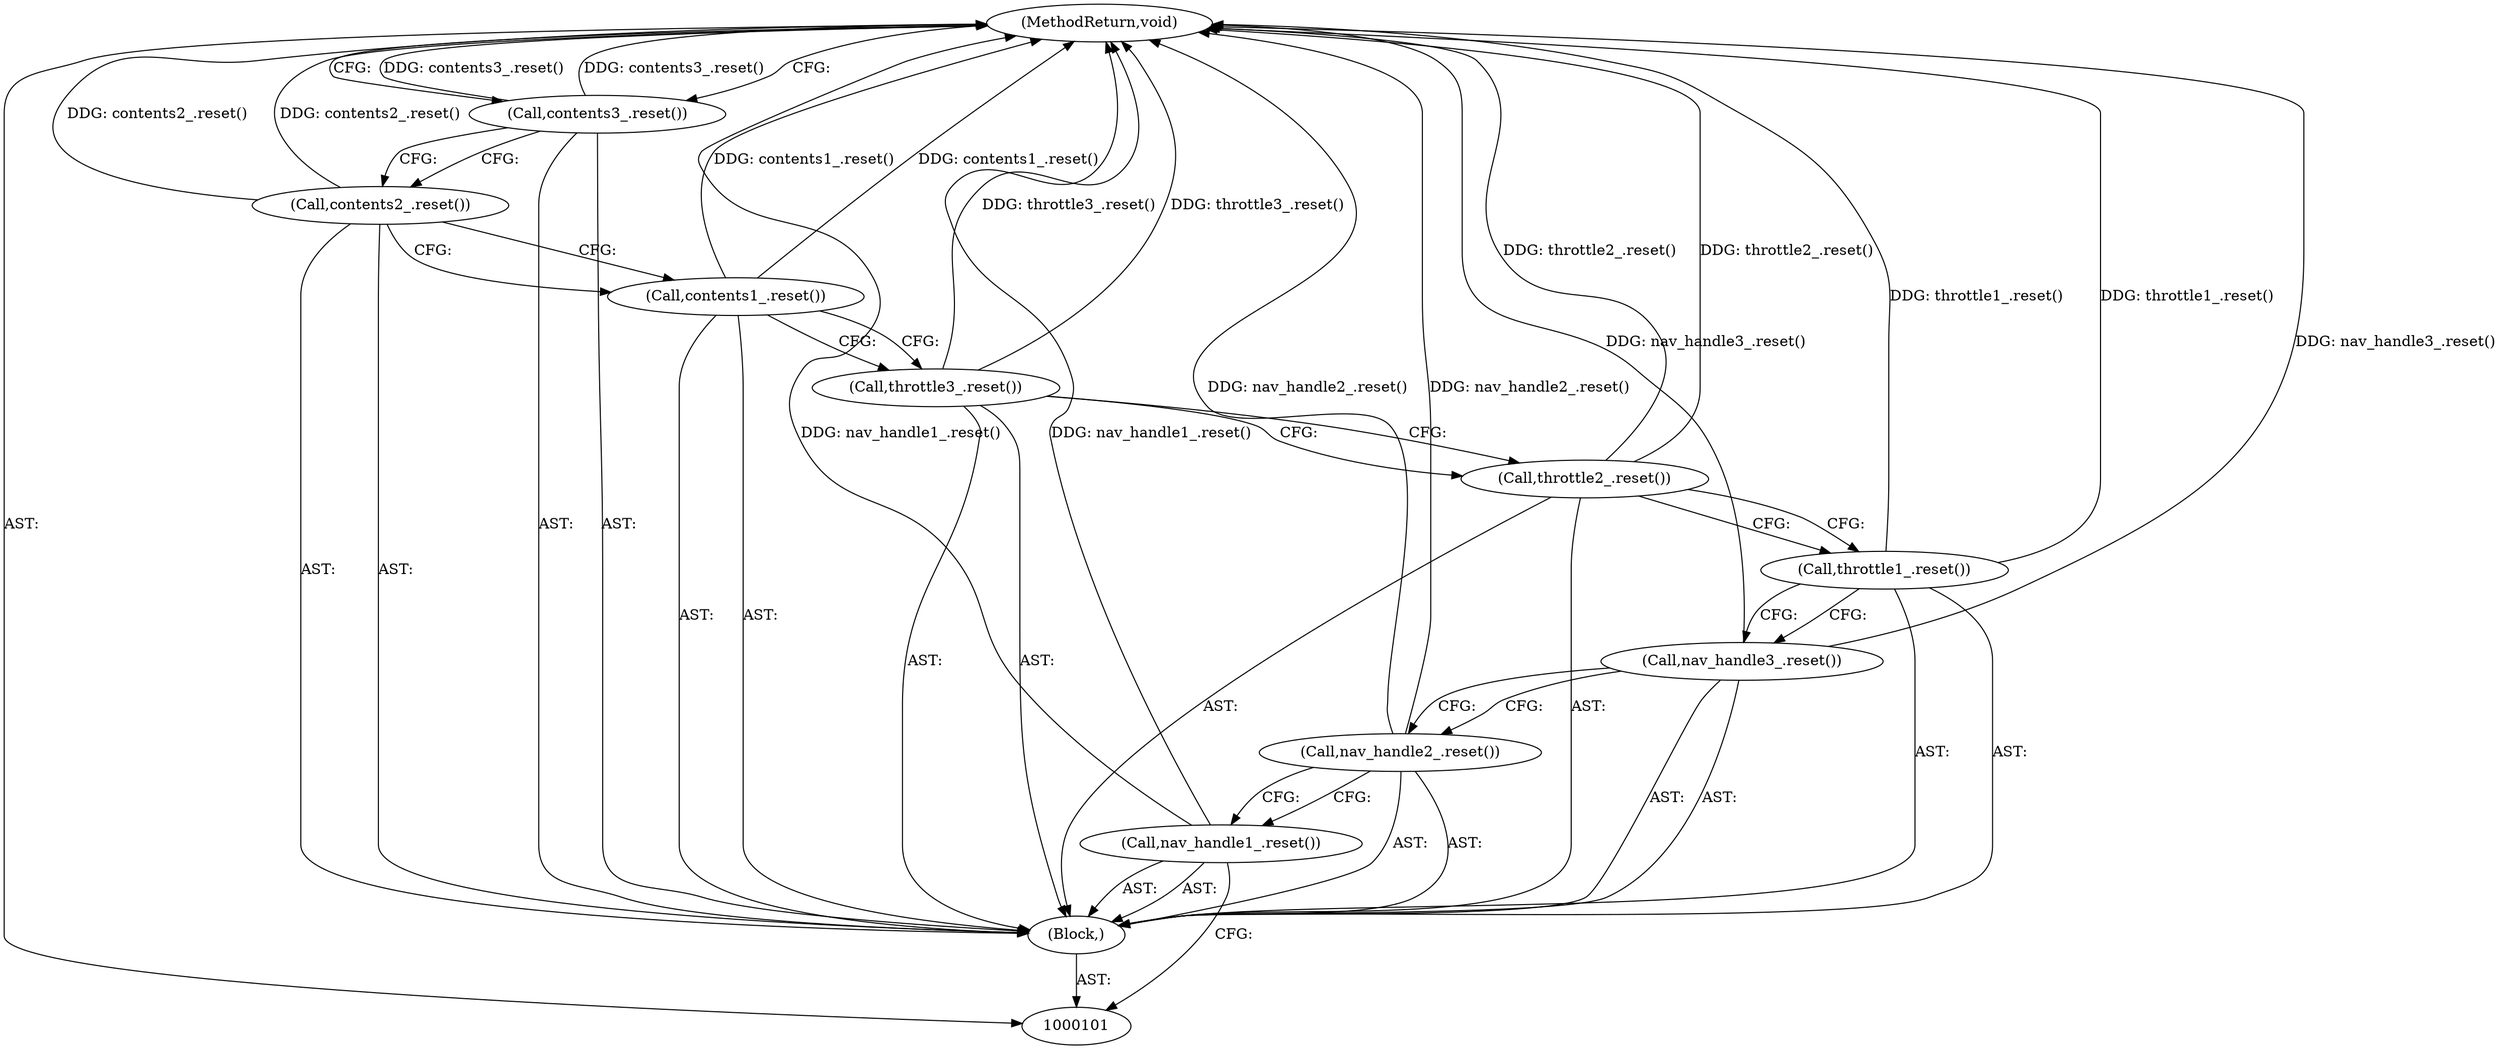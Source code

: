 digraph "0_Chrome_7394cf6f43d7a86630d3eb1c728fd63c621b5530_15" {
"1000112" [label="(MethodReturn,void)"];
"1000102" [label="(Block,)"];
"1000109" [label="(Call,contents1_.reset())"];
"1000110" [label="(Call,contents2_.reset())"];
"1000111" [label="(Call,contents3_.reset())"];
"1000103" [label="(Call,nav_handle1_.reset())"];
"1000104" [label="(Call,nav_handle2_.reset())"];
"1000105" [label="(Call,nav_handle3_.reset())"];
"1000106" [label="(Call,throttle1_.reset())"];
"1000107" [label="(Call,throttle2_.reset())"];
"1000108" [label="(Call,throttle3_.reset())"];
"1000112" -> "1000101"  [label="AST: "];
"1000112" -> "1000111"  [label="CFG: "];
"1000108" -> "1000112"  [label="DDG: throttle3_.reset()"];
"1000107" -> "1000112"  [label="DDG: throttle2_.reset()"];
"1000104" -> "1000112"  [label="DDG: nav_handle2_.reset()"];
"1000105" -> "1000112"  [label="DDG: nav_handle3_.reset()"];
"1000103" -> "1000112"  [label="DDG: nav_handle1_.reset()"];
"1000110" -> "1000112"  [label="DDG: contents2_.reset()"];
"1000111" -> "1000112"  [label="DDG: contents3_.reset()"];
"1000106" -> "1000112"  [label="DDG: throttle1_.reset()"];
"1000109" -> "1000112"  [label="DDG: contents1_.reset()"];
"1000102" -> "1000101"  [label="AST: "];
"1000103" -> "1000102"  [label="AST: "];
"1000104" -> "1000102"  [label="AST: "];
"1000105" -> "1000102"  [label="AST: "];
"1000106" -> "1000102"  [label="AST: "];
"1000107" -> "1000102"  [label="AST: "];
"1000108" -> "1000102"  [label="AST: "];
"1000109" -> "1000102"  [label="AST: "];
"1000110" -> "1000102"  [label="AST: "];
"1000111" -> "1000102"  [label="AST: "];
"1000109" -> "1000102"  [label="AST: "];
"1000109" -> "1000108"  [label="CFG: "];
"1000110" -> "1000109"  [label="CFG: "];
"1000109" -> "1000112"  [label="DDG: contents1_.reset()"];
"1000110" -> "1000102"  [label="AST: "];
"1000110" -> "1000109"  [label="CFG: "];
"1000111" -> "1000110"  [label="CFG: "];
"1000110" -> "1000112"  [label="DDG: contents2_.reset()"];
"1000111" -> "1000102"  [label="AST: "];
"1000111" -> "1000110"  [label="CFG: "];
"1000112" -> "1000111"  [label="CFG: "];
"1000111" -> "1000112"  [label="DDG: contents3_.reset()"];
"1000103" -> "1000102"  [label="AST: "];
"1000103" -> "1000101"  [label="CFG: "];
"1000104" -> "1000103"  [label="CFG: "];
"1000103" -> "1000112"  [label="DDG: nav_handle1_.reset()"];
"1000104" -> "1000102"  [label="AST: "];
"1000104" -> "1000103"  [label="CFG: "];
"1000105" -> "1000104"  [label="CFG: "];
"1000104" -> "1000112"  [label="DDG: nav_handle2_.reset()"];
"1000105" -> "1000102"  [label="AST: "];
"1000105" -> "1000104"  [label="CFG: "];
"1000106" -> "1000105"  [label="CFG: "];
"1000105" -> "1000112"  [label="DDG: nav_handle3_.reset()"];
"1000106" -> "1000102"  [label="AST: "];
"1000106" -> "1000105"  [label="CFG: "];
"1000107" -> "1000106"  [label="CFG: "];
"1000106" -> "1000112"  [label="DDG: throttle1_.reset()"];
"1000107" -> "1000102"  [label="AST: "];
"1000107" -> "1000106"  [label="CFG: "];
"1000108" -> "1000107"  [label="CFG: "];
"1000107" -> "1000112"  [label="DDG: throttle2_.reset()"];
"1000108" -> "1000102"  [label="AST: "];
"1000108" -> "1000107"  [label="CFG: "];
"1000109" -> "1000108"  [label="CFG: "];
"1000108" -> "1000112"  [label="DDG: throttle3_.reset()"];
}
